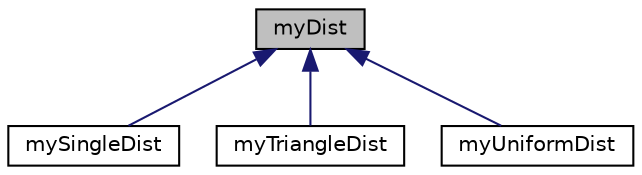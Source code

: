 digraph "myDist"
{
  edge [fontname="Helvetica",fontsize="10",labelfontname="Helvetica",labelfontsize="10"];
  node [fontname="Helvetica",fontsize="10",shape=record];
  Node1 [label="myDist",height=0.2,width=0.4,color="black", fillcolor="grey75", style="filled", fontcolor="black"];
  Node1 -> Node2 [dir="back",color="midnightblue",fontsize="10",style="solid",fontname="Helvetica"];
  Node2 [label="mySingleDist",height=0.2,width=0.4,color="black", fillcolor="white", style="filled",URL="$classmySingleDist.html"];
  Node1 -> Node3 [dir="back",color="midnightblue",fontsize="10",style="solid",fontname="Helvetica"];
  Node3 [label="myTriangleDist",height=0.2,width=0.4,color="black", fillcolor="white", style="filled",URL="$classmyTriangleDist.html"];
  Node1 -> Node4 [dir="back",color="midnightblue",fontsize="10",style="solid",fontname="Helvetica"];
  Node4 [label="myUniformDist",height=0.2,width=0.4,color="black", fillcolor="white", style="filled",URL="$classmyUniformDist.html"];
}
